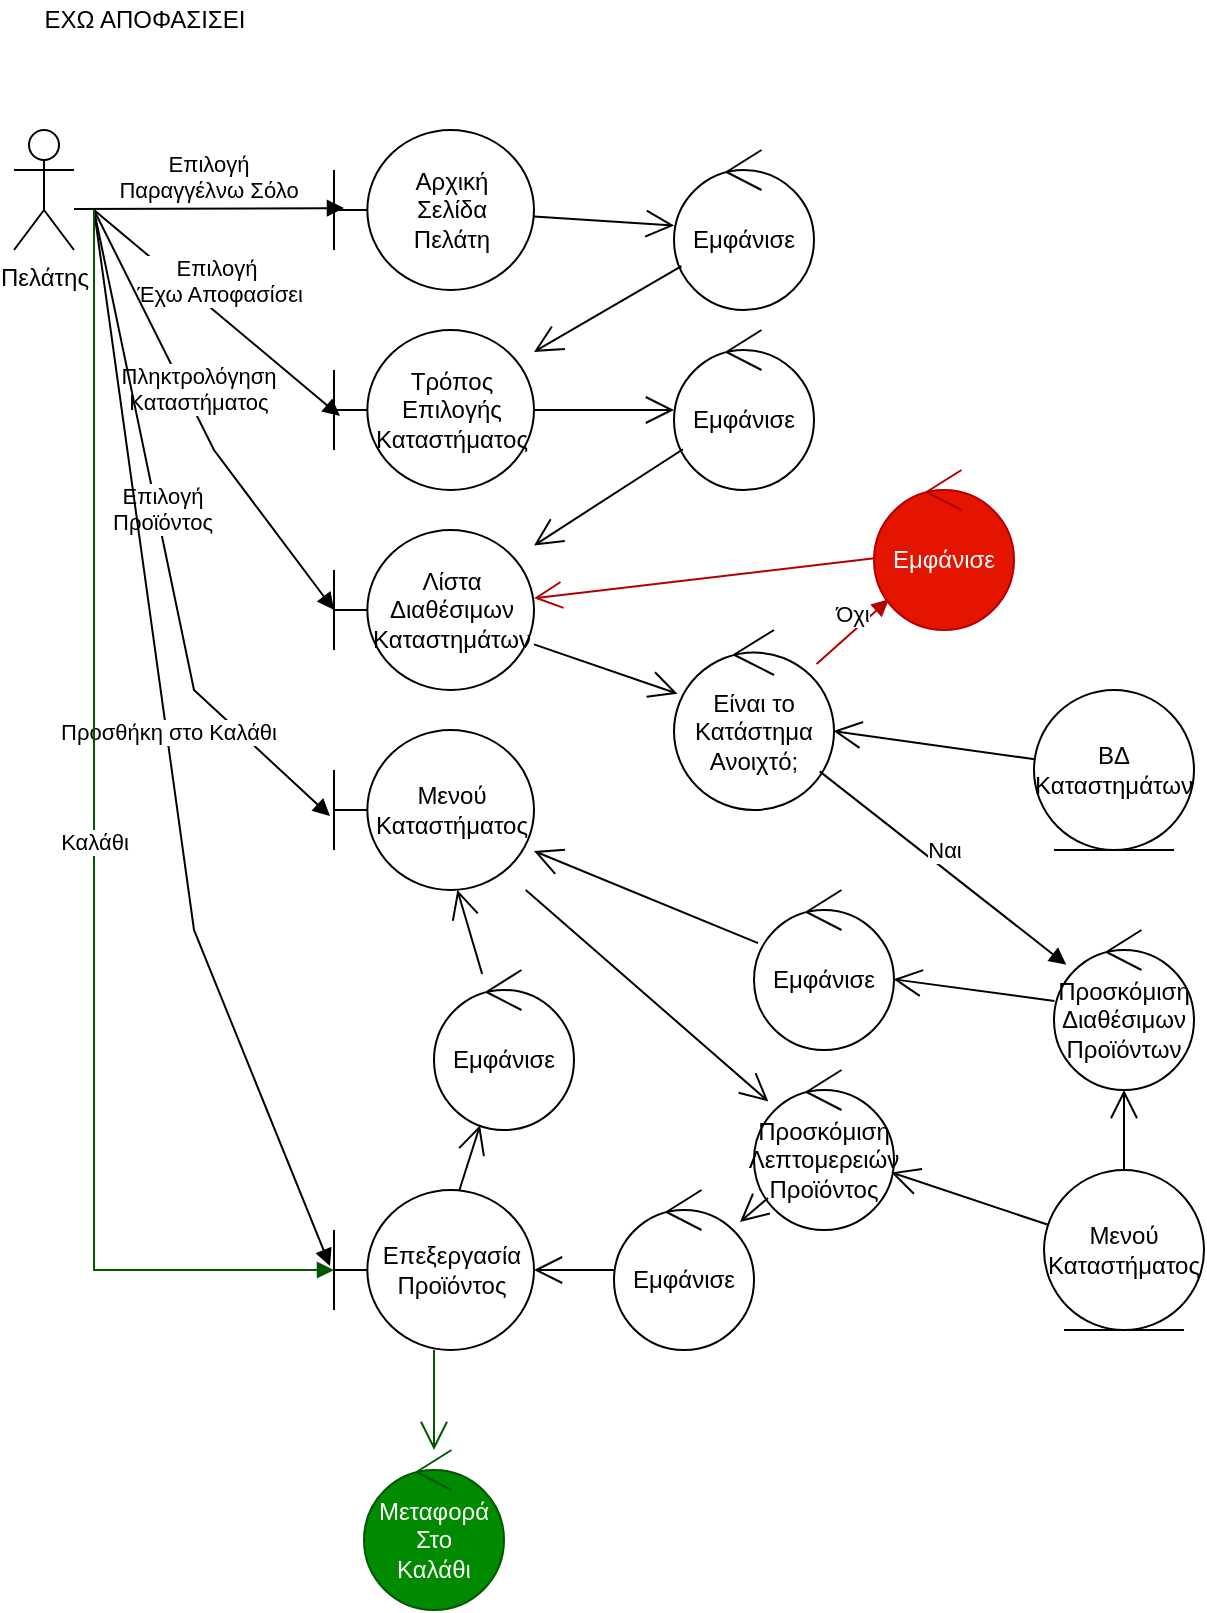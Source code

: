 <mxfile version="17.4.2"><diagram id="NrgdctffZruupmnnxyJP" name="Page-1"><mxGraphModel dx="1021" dy="545" grid="1" gridSize="10" guides="1" tooltips="1" connect="1" arrows="1" fold="1" page="1" pageScale="1" pageWidth="850" pageHeight="1100" math="0" shadow="0"><root><mxCell id="0"/><mxCell id="1" parent="0"/><mxCell id="ciHGlkJB5S7Hllw5CTHQ-4" value="Πελάτης" style="shape=umlActor;verticalLabelPosition=bottom;verticalAlign=top;html=1;" vertex="1" parent="1"><mxGeometry x="40" y="160" width="30" height="60" as="geometry"/></mxCell><mxCell id="ciHGlkJB5S7Hllw5CTHQ-6" value="Αρχική&lt;br&gt;Σελίδα&lt;br&gt;Πελάτη" style="shape=umlBoundary;whiteSpace=wrap;html=1;" vertex="1" parent="1"><mxGeometry x="200" y="160" width="100" height="80" as="geometry"/></mxCell><mxCell id="ciHGlkJB5S7Hllw5CTHQ-8" value="Επιλογή &lt;br&gt;Παραγγέλνω Σόλο" style="html=1;verticalAlign=bottom;endArrow=block;rounded=0;entryX=0.05;entryY=0.488;entryDx=0;entryDy=0;entryPerimeter=0;" edge="1" parent="1" target="ciHGlkJB5S7Hllw5CTHQ-6"><mxGeometry width="80" relative="1" as="geometry"><mxPoint x="70" y="199.5" as="sourcePoint"/><mxPoint x="150" y="199.5" as="targetPoint"/></mxGeometry></mxCell><mxCell id="ciHGlkJB5S7Hllw5CTHQ-10" value="Εμφάνισε" style="ellipse;shape=umlControl;whiteSpace=wrap;html=1;" vertex="1" parent="1"><mxGeometry x="370" y="170" width="70" height="80" as="geometry"/></mxCell><mxCell id="ciHGlkJB5S7Hllw5CTHQ-12" value="Τρόπος&lt;br&gt;Επιλογής&lt;br&gt;Καταστήματος" style="shape=umlBoundary;whiteSpace=wrap;html=1;" vertex="1" parent="1"><mxGeometry x="200" y="260" width="100" height="80" as="geometry"/></mxCell><mxCell id="ciHGlkJB5S7Hllw5CTHQ-13" value="" style="endArrow=open;endFill=1;endSize=12;html=1;rounded=0;" edge="1" parent="1" source="ciHGlkJB5S7Hllw5CTHQ-6" target="ciHGlkJB5S7Hllw5CTHQ-10"><mxGeometry width="160" relative="1" as="geometry"><mxPoint x="340" y="290" as="sourcePoint"/><mxPoint x="370" y="250" as="targetPoint"/></mxGeometry></mxCell><mxCell id="ciHGlkJB5S7Hllw5CTHQ-15" value="" style="endArrow=open;endFill=1;endSize=12;html=1;rounded=0;" edge="1" parent="1" source="ciHGlkJB5S7Hllw5CTHQ-10" target="ciHGlkJB5S7Hllw5CTHQ-12"><mxGeometry width="160" relative="1" as="geometry"><mxPoint x="340" y="290" as="sourcePoint"/><mxPoint x="500" y="290" as="targetPoint"/></mxGeometry></mxCell><mxCell id="ciHGlkJB5S7Hllw5CTHQ-16" value="Επιλογή&lt;br&gt;&amp;nbsp;Έχω Αποφασίσει" style="html=1;verticalAlign=bottom;endArrow=block;rounded=0;entryX=0.03;entryY=0.538;entryDx=0;entryDy=0;entryPerimeter=0;" edge="1" parent="1" target="ciHGlkJB5S7Hllw5CTHQ-12"><mxGeometry width="80" relative="1" as="geometry"><mxPoint x="80" y="200" as="sourcePoint"/><mxPoint x="200" y="300" as="targetPoint"/></mxGeometry></mxCell><mxCell id="ciHGlkJB5S7Hllw5CTHQ-17" value="Εμφάνισε" style="ellipse;shape=umlControl;whiteSpace=wrap;html=1;" vertex="1" parent="1"><mxGeometry x="370" y="260" width="70" height="80" as="geometry"/></mxCell><mxCell id="ciHGlkJB5S7Hllw5CTHQ-18" value="Λίστα&lt;br&gt;Διαθέσιμων&lt;br&gt;Καταστημάτων" style="shape=umlBoundary;whiteSpace=wrap;html=1;" vertex="1" parent="1"><mxGeometry x="200" y="360" width="100" height="80" as="geometry"/></mxCell><mxCell id="ciHGlkJB5S7Hllw5CTHQ-19" value="" style="endArrow=open;endFill=1;endSize=12;html=1;rounded=0;" edge="1" parent="1" source="ciHGlkJB5S7Hllw5CTHQ-12" target="ciHGlkJB5S7Hllw5CTHQ-17"><mxGeometry width="160" relative="1" as="geometry"><mxPoint x="270" y="320" as="sourcePoint"/><mxPoint x="420" y="320" as="targetPoint"/></mxGeometry></mxCell><mxCell id="ciHGlkJB5S7Hllw5CTHQ-20" value="" style="endArrow=open;endFill=1;endSize=12;html=1;rounded=0;" edge="1" parent="1" source="ciHGlkJB5S7Hllw5CTHQ-17" target="ciHGlkJB5S7Hllw5CTHQ-18"><mxGeometry width="160" relative="1" as="geometry"><mxPoint x="310" y="332.581" as="sourcePoint"/><mxPoint x="382.449" y="365.3" as="targetPoint"/><Array as="points"/></mxGeometry></mxCell><mxCell id="ciHGlkJB5S7Hllw5CTHQ-21" value="Πληκτρολόγηση &lt;br&gt;Καταστήματος" style="html=1;verticalAlign=bottom;endArrow=block;rounded=0;entryX=0;entryY=0.5;entryDx=0;entryDy=0;entryPerimeter=0;" edge="1" parent="1" target="ciHGlkJB5S7Hllw5CTHQ-18"><mxGeometry width="80" relative="1" as="geometry"><mxPoint x="80" y="200" as="sourcePoint"/><mxPoint x="200" y="400" as="targetPoint"/><Array as="points"><mxPoint x="140" y="320"/></Array></mxGeometry></mxCell><mxCell id="ciHGlkJB5S7Hllw5CTHQ-23" value="Είναι το Κατάστημα Ανοιχτό;" style="ellipse;shape=umlControl;whiteSpace=wrap;html=1;" vertex="1" parent="1"><mxGeometry x="370" y="410" width="80" height="90" as="geometry"/></mxCell><mxCell id="ciHGlkJB5S7Hllw5CTHQ-24" value="ΒΔ&lt;br&gt;Καταστημάτων" style="ellipse;shape=umlEntity;whiteSpace=wrap;html=1;" vertex="1" parent="1"><mxGeometry x="550" y="440" width="80" height="80" as="geometry"/></mxCell><mxCell id="ciHGlkJB5S7Hllw5CTHQ-25" value="" style="endArrow=open;endFill=1;endSize=12;html=1;rounded=0;" edge="1" parent="1" source="ciHGlkJB5S7Hllw5CTHQ-18" target="ciHGlkJB5S7Hllw5CTHQ-23"><mxGeometry width="160" relative="1" as="geometry"><mxPoint x="260" y="390" as="sourcePoint"/><mxPoint x="420" y="390" as="targetPoint"/></mxGeometry></mxCell><mxCell id="ciHGlkJB5S7Hllw5CTHQ-26" value="" style="endArrow=open;endFill=1;endSize=12;html=1;rounded=0;" edge="1" parent="1" source="ciHGlkJB5S7Hllw5CTHQ-24" target="ciHGlkJB5S7Hllw5CTHQ-23"><mxGeometry width="160" relative="1" as="geometry"><mxPoint x="260" y="390" as="sourcePoint"/><mxPoint x="420" y="390" as="targetPoint"/></mxGeometry></mxCell><mxCell id="ciHGlkJB5S7Hllw5CTHQ-27" value="Ναι" style="html=1;verticalAlign=bottom;endArrow=block;rounded=0;" edge="1" parent="1" source="ciHGlkJB5S7Hllw5CTHQ-23" target="ciHGlkJB5S7Hllw5CTHQ-38"><mxGeometry width="80" relative="1" as="geometry"><mxPoint x="300" y="550" as="sourcePoint"/><mxPoint x="400" y="600" as="targetPoint"/></mxGeometry></mxCell><mxCell id="ciHGlkJB5S7Hllw5CTHQ-29" value="Όχι" style="html=1;verticalAlign=bottom;endArrow=block;rounded=0;fillColor=#e51400;strokeColor=#B20000;" edge="1" parent="1" source="ciHGlkJB5S7Hllw5CTHQ-23" target="ciHGlkJB5S7Hllw5CTHQ-32"><mxGeometry width="80" relative="1" as="geometry"><mxPoint x="300" y="650" as="sourcePoint"/><mxPoint x="480" y="600" as="targetPoint"/></mxGeometry></mxCell><mxCell id="ciHGlkJB5S7Hllw5CTHQ-31" value="Εμφάνισε" style="ellipse;shape=umlControl;whiteSpace=wrap;html=1;" vertex="1" parent="1"><mxGeometry x="410" y="540" width="70" height="80" as="geometry"/></mxCell><mxCell id="ciHGlkJB5S7Hllw5CTHQ-32" value="Εμφάνισε" style="ellipse;shape=umlControl;whiteSpace=wrap;html=1;fillColor=#e51400;strokeColor=#B20000;fontColor=#ffffff;" vertex="1" parent="1"><mxGeometry x="470" y="330" width="70" height="80" as="geometry"/></mxCell><mxCell id="ciHGlkJB5S7Hllw5CTHQ-34" value="Μενού&lt;br&gt;Καταστήματος" style="shape=umlBoundary;whiteSpace=wrap;html=1;" vertex="1" parent="1"><mxGeometry x="200" y="460" width="100" height="80" as="geometry"/></mxCell><mxCell id="ciHGlkJB5S7Hllw5CTHQ-35" value="" style="endArrow=open;endFill=1;endSize=12;html=1;rounded=0;fillColor=#e51400;strokeColor=#B20000;" edge="1" parent="1" source="ciHGlkJB5S7Hllw5CTHQ-32" target="ciHGlkJB5S7Hllw5CTHQ-18"><mxGeometry width="160" relative="1" as="geometry"><mxPoint x="400.032" y="422.75" as="sourcePoint"/><mxPoint x="320.005" y="420.0" as="targetPoint"/></mxGeometry></mxCell><mxCell id="ciHGlkJB5S7Hllw5CTHQ-36" value="" style="endArrow=open;endFill=1;endSize=12;html=1;rounded=0;" edge="1" parent="1" source="ciHGlkJB5S7Hllw5CTHQ-31" target="ciHGlkJB5S7Hllw5CTHQ-34"><mxGeometry width="160" relative="1" as="geometry"><mxPoint x="530.012" y="534.0" as="sourcePoint"/><mxPoint x="449.985" y="531.25" as="targetPoint"/></mxGeometry></mxCell><mxCell id="ciHGlkJB5S7Hllw5CTHQ-37" value="Επιλογή &lt;br&gt;Προϊόντος" style="html=1;verticalAlign=bottom;endArrow=block;rounded=0;entryX=-0.02;entryY=0.538;entryDx=0;entryDy=0;entryPerimeter=0;" edge="1" parent="1" target="ciHGlkJB5S7Hllw5CTHQ-34"><mxGeometry width="80" relative="1" as="geometry"><mxPoint x="80" y="200" as="sourcePoint"/><mxPoint x="380" y="380" as="targetPoint"/><Array as="points"><mxPoint x="130" y="440"/></Array></mxGeometry></mxCell><mxCell id="ciHGlkJB5S7Hllw5CTHQ-38" value="Προσκόμιση&lt;br&gt;Διαθέσιμων&lt;br&gt;Προϊόντων" style="ellipse;shape=umlControl;whiteSpace=wrap;html=1;" vertex="1" parent="1"><mxGeometry x="560" y="560" width="70" height="80" as="geometry"/></mxCell><mxCell id="ciHGlkJB5S7Hllw5CTHQ-39" value="" style="endArrow=open;endFill=1;endSize=12;html=1;rounded=0;" edge="1" parent="1" source="ciHGlkJB5S7Hllw5CTHQ-44" target="ciHGlkJB5S7Hllw5CTHQ-38"><mxGeometry width="160" relative="1" as="geometry"><mxPoint x="530.012" y="534.0" as="sourcePoint"/><mxPoint x="449.985" y="531.25" as="targetPoint"/></mxGeometry></mxCell><mxCell id="ciHGlkJB5S7Hllw5CTHQ-40" value="" style="endArrow=open;endFill=1;endSize=12;html=1;rounded=0;" edge="1" parent="1" source="ciHGlkJB5S7Hllw5CTHQ-38" target="ciHGlkJB5S7Hllw5CTHQ-31"><mxGeometry width="160" relative="1" as="geometry"><mxPoint x="260" y="480" as="sourcePoint"/><mxPoint x="420" y="480" as="targetPoint"/></mxGeometry></mxCell><mxCell id="ciHGlkJB5S7Hllw5CTHQ-41" value="Επεξεργασία&lt;br&gt;Προϊόντος" style="shape=umlBoundary;whiteSpace=wrap;html=1;" vertex="1" parent="1"><mxGeometry x="200" y="690" width="100" height="80" as="geometry"/></mxCell><mxCell id="ciHGlkJB5S7Hllw5CTHQ-43" value="" style="endArrow=open;endFill=1;endSize=12;html=1;rounded=0;" edge="1" parent="1" source="ciHGlkJB5S7Hllw5CTHQ-34" target="ciHGlkJB5S7Hllw5CTHQ-45"><mxGeometry width="160" relative="1" as="geometry"><mxPoint x="260" y="570" as="sourcePoint"/><mxPoint x="345.779" y="686.572" as="targetPoint"/></mxGeometry></mxCell><mxCell id="ciHGlkJB5S7Hllw5CTHQ-44" value="Μενού&lt;br&gt;Καταστήματος" style="ellipse;shape=umlEntity;whiteSpace=wrap;html=1;" vertex="1" parent="1"><mxGeometry x="555" y="680" width="80" height="80" as="geometry"/></mxCell><mxCell id="ciHGlkJB5S7Hllw5CTHQ-45" value="Προσκόμιση&lt;br&gt;Λεπτομερειών&lt;br&gt;Προϊόντος" style="ellipse;shape=umlControl;whiteSpace=wrap;html=1;" vertex="1" parent="1"><mxGeometry x="410" y="630" width="70" height="80" as="geometry"/></mxCell><mxCell id="ciHGlkJB5S7Hllw5CTHQ-46" value="" style="endArrow=open;endFill=1;endSize=12;html=1;rounded=0;" edge="1" parent="1" source="ciHGlkJB5S7Hllw5CTHQ-44" target="ciHGlkJB5S7Hllw5CTHQ-45"><mxGeometry width="160" relative="1" as="geometry"><mxPoint x="260" y="670" as="sourcePoint"/><mxPoint x="420" y="670" as="targetPoint"/></mxGeometry></mxCell><mxCell id="ciHGlkJB5S7Hllw5CTHQ-47" value="Εμφάνισε" style="ellipse;shape=umlControl;whiteSpace=wrap;html=1;" vertex="1" parent="1"><mxGeometry x="340" y="690" width="70" height="80" as="geometry"/></mxCell><mxCell id="ciHGlkJB5S7Hllw5CTHQ-48" value="" style="endArrow=open;endFill=1;endSize=12;html=1;rounded=0;" edge="1" parent="1" source="ciHGlkJB5S7Hllw5CTHQ-45" target="ciHGlkJB5S7Hllw5CTHQ-47"><mxGeometry width="160" relative="1" as="geometry"><mxPoint x="260" y="710" as="sourcePoint"/><mxPoint x="420" y="710" as="targetPoint"/></mxGeometry></mxCell><mxCell id="ciHGlkJB5S7Hllw5CTHQ-51" value="" style="endArrow=open;endFill=1;endSize=12;html=1;rounded=0;" edge="1" parent="1" source="ciHGlkJB5S7Hllw5CTHQ-47" target="ciHGlkJB5S7Hllw5CTHQ-41"><mxGeometry width="160" relative="1" as="geometry"><mxPoint x="260" y="710" as="sourcePoint"/><mxPoint x="420" y="710" as="targetPoint"/></mxGeometry></mxCell><mxCell id="ciHGlkJB5S7Hllw5CTHQ-52" value="Προσθήκη στο Καλάθι" style="html=1;verticalAlign=bottom;endArrow=block;rounded=0;entryX=-0.02;entryY=0.475;entryDx=0;entryDy=0;entryPerimeter=0;" edge="1" parent="1" target="ciHGlkJB5S7Hllw5CTHQ-41"><mxGeometry width="80" relative="1" as="geometry"><mxPoint x="80" y="200" as="sourcePoint"/><mxPoint x="90" y="600" as="targetPoint"/><Array as="points"><mxPoint x="130" y="560"/></Array></mxGeometry></mxCell><mxCell id="ciHGlkJB5S7Hllw5CTHQ-54" value="Εμφάνισε" style="ellipse;shape=umlControl;whiteSpace=wrap;html=1;" vertex="1" parent="1"><mxGeometry x="250" y="580" width="70" height="80" as="geometry"/></mxCell><mxCell id="ciHGlkJB5S7Hllw5CTHQ-55" value="" style="endArrow=open;endFill=1;endSize=12;html=1;rounded=0;" edge="1" parent="1" source="ciHGlkJB5S7Hllw5CTHQ-41" target="ciHGlkJB5S7Hllw5CTHQ-54"><mxGeometry width="160" relative="1" as="geometry"><mxPoint x="260" y="610" as="sourcePoint"/><mxPoint x="420" y="610" as="targetPoint"/></mxGeometry></mxCell><mxCell id="ciHGlkJB5S7Hllw5CTHQ-56" value="" style="endArrow=open;endFill=1;endSize=12;html=1;rounded=0;" edge="1" parent="1" source="ciHGlkJB5S7Hllw5CTHQ-54" target="ciHGlkJB5S7Hllw5CTHQ-34"><mxGeometry width="160" relative="1" as="geometry"><mxPoint x="260" y="610" as="sourcePoint"/><mxPoint x="420" y="610" as="targetPoint"/></mxGeometry></mxCell><mxCell id="ciHGlkJB5S7Hllw5CTHQ-57" value="Καλάθι" style="html=1;verticalAlign=bottom;endArrow=block;rounded=0;fillColor=#008a00;strokeColor=#005700;" edge="1" parent="1" target="ciHGlkJB5S7Hllw5CTHQ-41"><mxGeometry width="80" relative="1" as="geometry"><mxPoint x="80" y="200" as="sourcePoint"/><mxPoint x="380" y="340" as="targetPoint"/><Array as="points"><mxPoint x="80" y="730"/></Array></mxGeometry></mxCell><mxCell id="ciHGlkJB5S7Hllw5CTHQ-58" value="" style="endArrow=open;endFill=1;endSize=12;html=1;rounded=0;fillColor=#008a00;strokeColor=#005700;" edge="1" parent="1" source="ciHGlkJB5S7Hllw5CTHQ-41" target="ciHGlkJB5S7Hllw5CTHQ-59"><mxGeometry width="160" relative="1" as="geometry"><mxPoint x="260" y="710" as="sourcePoint"/><mxPoint x="257" y="840" as="targetPoint"/></mxGeometry></mxCell><mxCell id="ciHGlkJB5S7Hllw5CTHQ-59" value="Μεταφορά&lt;br&gt;Στο&lt;br&gt;Καλάθι" style="ellipse;shape=umlControl;whiteSpace=wrap;html=1;fillColor=#008a00;fontColor=#ffffff;strokeColor=#005700;" vertex="1" parent="1"><mxGeometry x="215" y="820" width="70" height="80" as="geometry"/></mxCell><mxCell id="ciHGlkJB5S7Hllw5CTHQ-61" value="ΕΧΩ ΑΠΟΦΑΣΙΣΕΙ" style="text;html=1;align=center;verticalAlign=middle;resizable=0;points=[];autosize=1;strokeColor=none;fillColor=none;" vertex="1" parent="1"><mxGeometry x="45" y="95" width="120" height="20" as="geometry"/></mxCell></root></mxGraphModel></diagram></mxfile>